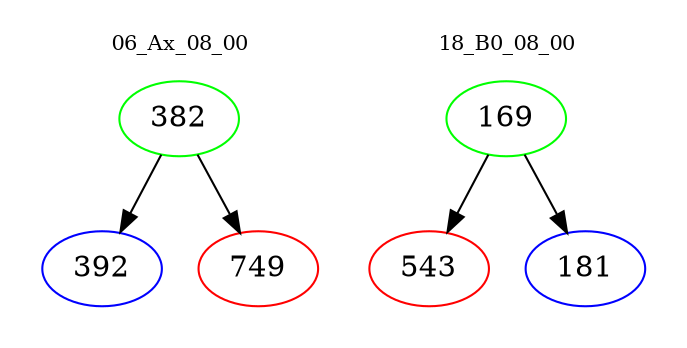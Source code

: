 digraph{
subgraph cluster_0 {
color = white
label = "06_Ax_08_00";
fontsize=10;
T0_382 [label="382", color="green"]
T0_382 -> T0_392 [color="black"]
T0_392 [label="392", color="blue"]
T0_382 -> T0_749 [color="black"]
T0_749 [label="749", color="red"]
}
subgraph cluster_1 {
color = white
label = "18_B0_08_00";
fontsize=10;
T1_169 [label="169", color="green"]
T1_169 -> T1_543 [color="black"]
T1_543 [label="543", color="red"]
T1_169 -> T1_181 [color="black"]
T1_181 [label="181", color="blue"]
}
}

